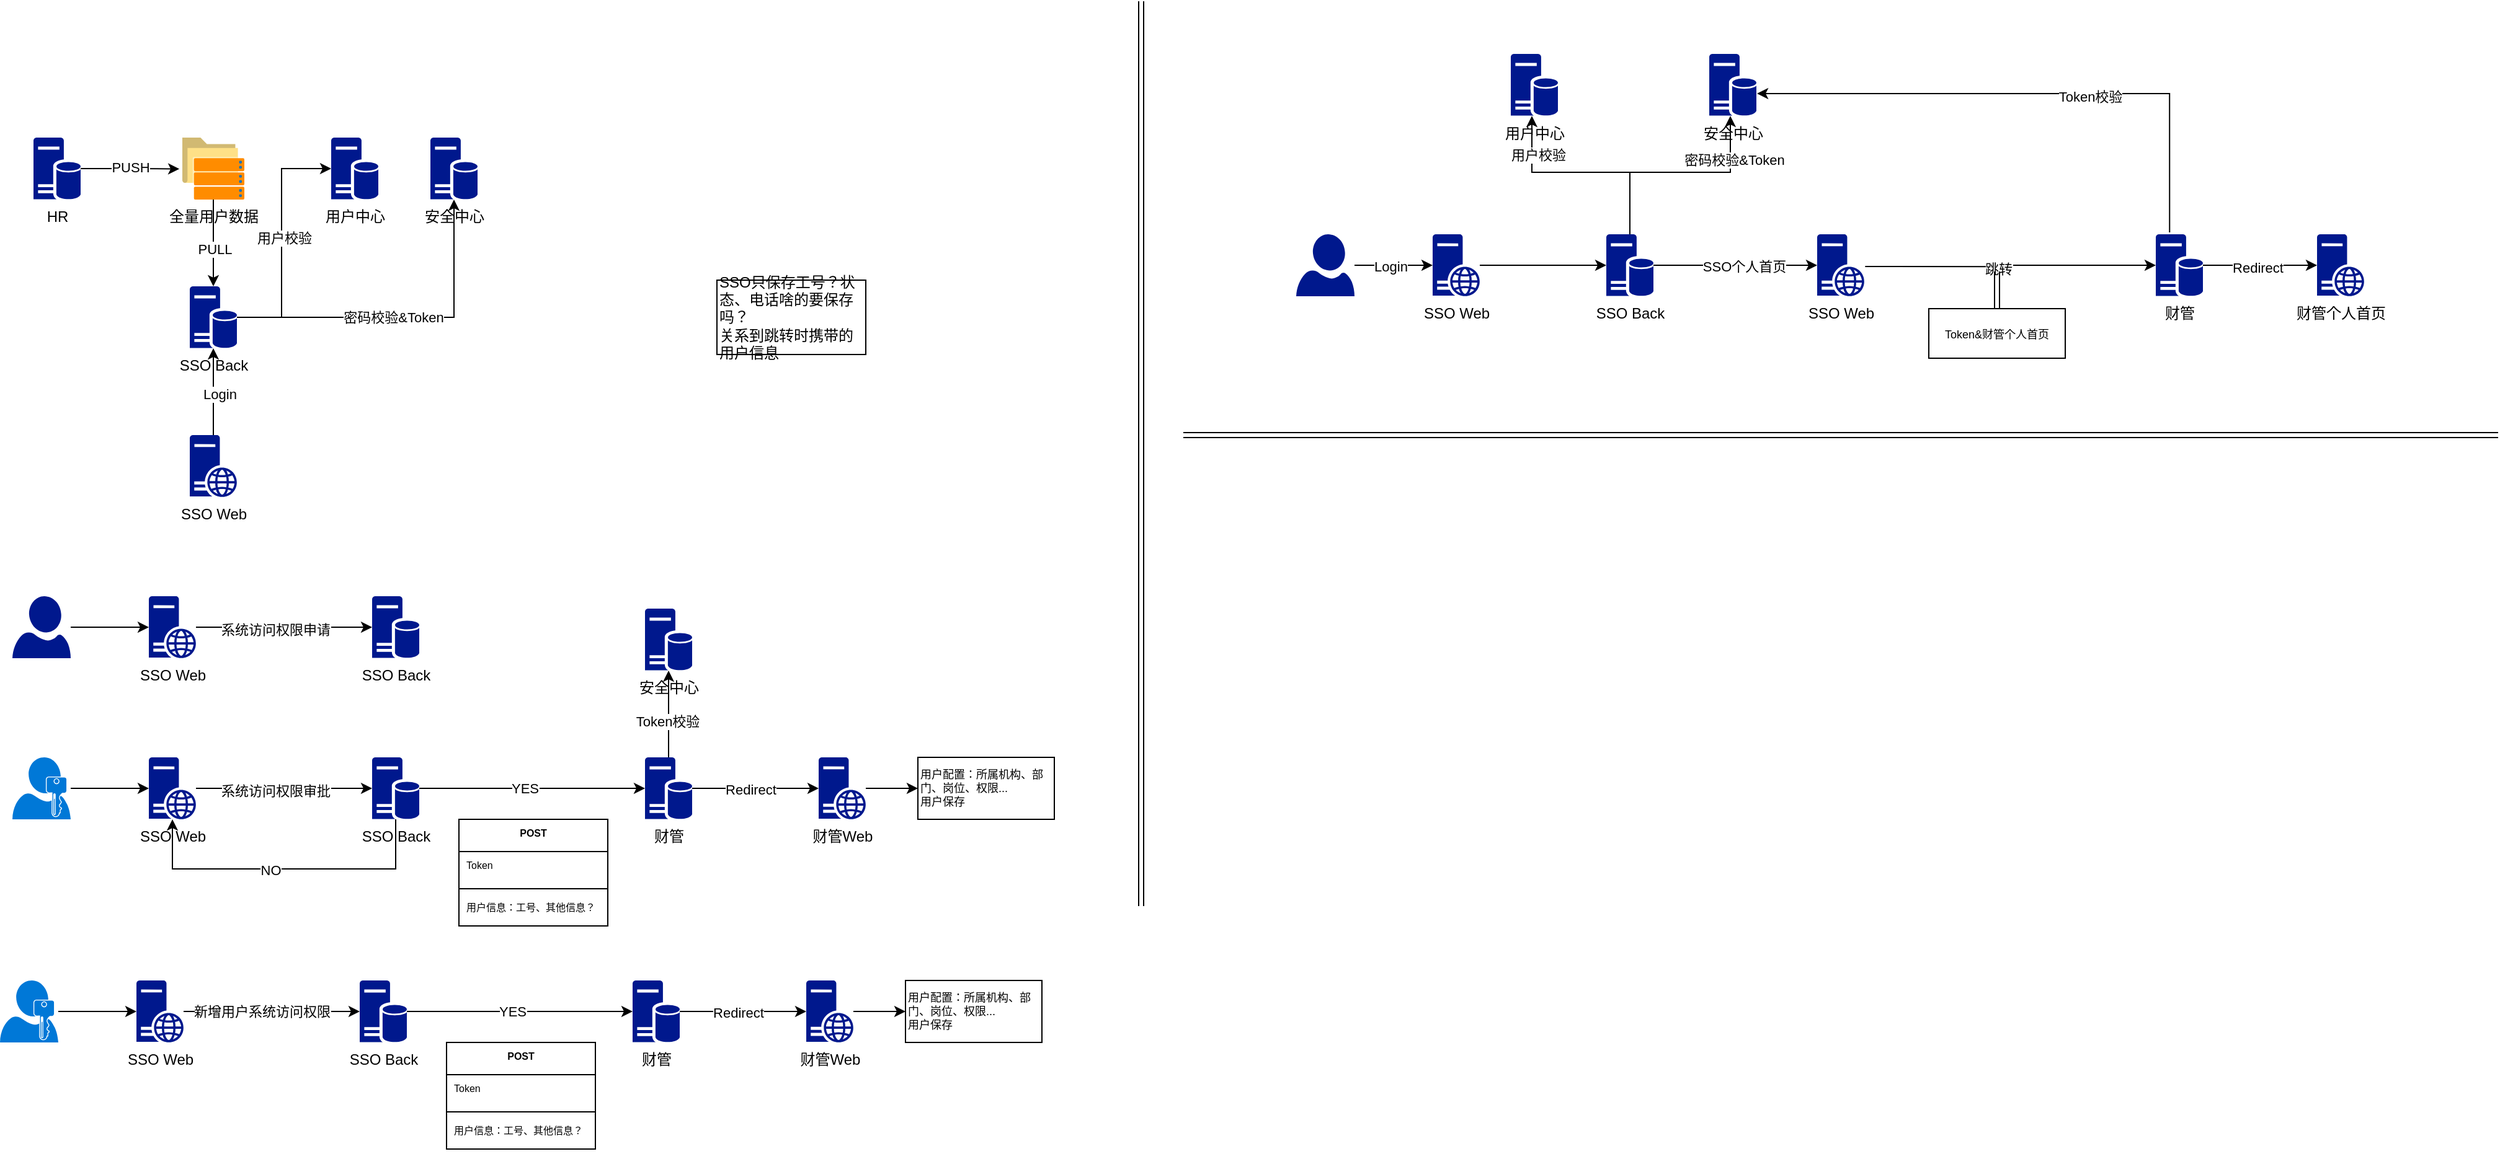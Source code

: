 <mxfile version="24.7.16">
  <diagram name="Page-1" id="tWwGJDd1BKMliuyMHz1E">
    <mxGraphModel dx="1248" dy="787" grid="1" gridSize="10" guides="1" tooltips="1" connect="1" arrows="1" fold="1" page="1" pageScale="1" pageWidth="850" pageHeight="1100" math="0" shadow="0">
      <root>
        <mxCell id="0" />
        <mxCell id="1" parent="0" />
        <mxCell id="FFGEd19_PelASJCq2h37-7" value="HR" style="sketch=0;aspect=fixed;pointerEvents=1;shadow=0;dashed=0;html=1;strokeColor=none;labelPosition=center;verticalLabelPosition=bottom;verticalAlign=top;align=center;fillColor=#00188D;shape=mxgraph.mscae.enterprise.database_server" parent="1" vertex="1">
          <mxGeometry x="67" y="460" width="38" height="50" as="geometry" />
        </mxCell>
        <mxCell id="FFGEd19_PelASJCq2h37-28" style="edgeStyle=orthogonalEdgeStyle;rounded=0;orthogonalLoop=1;jettySize=auto;html=1;" parent="1" source="FFGEd19_PelASJCq2h37-8" target="FFGEd19_PelASJCq2h37-17" edge="1">
          <mxGeometry relative="1" as="geometry" />
        </mxCell>
        <mxCell id="FFGEd19_PelASJCq2h37-29" value="密码校验&amp;amp;Token" style="edgeLabel;html=1;align=center;verticalAlign=middle;resizable=0;points=[];" parent="FFGEd19_PelASJCq2h37-28" vertex="1" connectable="0">
          <mxGeometry x="-0.396" y="-2" relative="1" as="geometry">
            <mxPoint x="44" y="-2" as="offset" />
          </mxGeometry>
        </mxCell>
        <mxCell id="FFGEd19_PelASJCq2h37-8" value="SSO Back" style="sketch=0;aspect=fixed;pointerEvents=1;shadow=0;dashed=0;html=1;strokeColor=none;labelPosition=center;verticalLabelPosition=bottom;verticalAlign=top;align=center;fillColor=#00188D;shape=mxgraph.mscae.enterprise.database_server" parent="1" vertex="1">
          <mxGeometry x="193" y="580" width="38" height="50" as="geometry" />
        </mxCell>
        <mxCell id="FFGEd19_PelASJCq2h37-9" value="全量用户数据" style="image;sketch=0;aspect=fixed;html=1;points=[];align=center;fontSize=12;image=img/lib/mscae/AzureFXTEdgeFiler.svg;" parent="1" vertex="1">
          <mxGeometry x="187" y="460" width="50" height="50" as="geometry" />
        </mxCell>
        <mxCell id="FFGEd19_PelASJCq2h37-10" style="edgeStyle=orthogonalEdgeStyle;rounded=0;orthogonalLoop=1;jettySize=auto;html=1;entryX=-0.049;entryY=0.506;entryDx=0;entryDy=0;entryPerimeter=0;" parent="1" source="FFGEd19_PelASJCq2h37-7" target="FFGEd19_PelASJCq2h37-9" edge="1">
          <mxGeometry relative="1" as="geometry" />
        </mxCell>
        <mxCell id="FFGEd19_PelASJCq2h37-11" value="PUSH" style="edgeLabel;html=1;align=center;verticalAlign=middle;resizable=0;points=[];" parent="FFGEd19_PelASJCq2h37-10" vertex="1" connectable="0">
          <mxGeometry x="-0.038" y="1" relative="1" as="geometry">
            <mxPoint x="1" as="offset" />
          </mxGeometry>
        </mxCell>
        <mxCell id="FFGEd19_PelASJCq2h37-14" style="edgeStyle=orthogonalEdgeStyle;rounded=0;orthogonalLoop=1;jettySize=auto;html=1;entryX=0.5;entryY=0;entryDx=0;entryDy=0;entryPerimeter=0;" parent="1" source="FFGEd19_PelASJCq2h37-9" target="FFGEd19_PelASJCq2h37-8" edge="1">
          <mxGeometry relative="1" as="geometry" />
        </mxCell>
        <mxCell id="FFGEd19_PelASJCq2h37-15" value="PULL" style="edgeLabel;html=1;align=center;verticalAlign=middle;resizable=0;points=[];" parent="FFGEd19_PelASJCq2h37-14" vertex="1" connectable="0">
          <mxGeometry x="0.136" y="1" relative="1" as="geometry">
            <mxPoint as="offset" />
          </mxGeometry>
        </mxCell>
        <mxCell id="FFGEd19_PelASJCq2h37-16" value="用户中心" style="sketch=0;aspect=fixed;pointerEvents=1;shadow=0;dashed=0;html=1;strokeColor=none;labelPosition=center;verticalLabelPosition=bottom;verticalAlign=top;align=center;fillColor=#00188D;shape=mxgraph.mscae.enterprise.database_server" parent="1" vertex="1">
          <mxGeometry x="307" y="460" width="38" height="50" as="geometry" />
        </mxCell>
        <mxCell id="FFGEd19_PelASJCq2h37-17" value="安全中心" style="sketch=0;aspect=fixed;pointerEvents=1;shadow=0;dashed=0;html=1;strokeColor=none;labelPosition=center;verticalLabelPosition=bottom;verticalAlign=top;align=center;fillColor=#00188D;shape=mxgraph.mscae.enterprise.database_server" parent="1" vertex="1">
          <mxGeometry x="387" y="460" width="38" height="50" as="geometry" />
        </mxCell>
        <mxCell id="FFGEd19_PelASJCq2h37-23" style="edgeStyle=orthogonalEdgeStyle;rounded=0;orthogonalLoop=1;jettySize=auto;html=1;" parent="1" source="FFGEd19_PelASJCq2h37-18" target="FFGEd19_PelASJCq2h37-8" edge="1">
          <mxGeometry relative="1" as="geometry" />
        </mxCell>
        <mxCell id="FFGEd19_PelASJCq2h37-24" value="Login" style="edgeLabel;html=1;align=center;verticalAlign=middle;resizable=0;points=[];" parent="FFGEd19_PelASJCq2h37-23" vertex="1" connectable="0">
          <mxGeometry x="-0.045" y="-5" relative="1" as="geometry">
            <mxPoint as="offset" />
          </mxGeometry>
        </mxCell>
        <mxCell id="FFGEd19_PelASJCq2h37-18" value="SSO Web" style="sketch=0;aspect=fixed;pointerEvents=1;shadow=0;dashed=0;html=1;strokeColor=none;labelPosition=center;verticalLabelPosition=bottom;verticalAlign=top;align=center;fillColor=#00188D;shape=mxgraph.mscae.enterprise.web_server" parent="1" vertex="1">
          <mxGeometry x="193" y="700" width="38" height="50" as="geometry" />
        </mxCell>
        <mxCell id="FFGEd19_PelASJCq2h37-25" style="edgeStyle=orthogonalEdgeStyle;rounded=0;orthogonalLoop=1;jettySize=auto;html=1;" parent="1" edge="1">
          <mxGeometry relative="1" as="geometry">
            <mxPoint x="237" y="605.029" as="sourcePoint" />
            <mxPoint x="307" y="485" as="targetPoint" />
            <Array as="points">
              <mxPoint x="267" y="605" />
              <mxPoint x="267" y="485" />
            </Array>
          </mxGeometry>
        </mxCell>
        <mxCell id="FFGEd19_PelASJCq2h37-26" value="用户校验" style="edgeLabel;html=1;align=center;verticalAlign=middle;resizable=0;points=[];" parent="FFGEd19_PelASJCq2h37-25" vertex="1" connectable="0">
          <mxGeometry x="-0.008" y="-2" relative="1" as="geometry">
            <mxPoint as="offset" />
          </mxGeometry>
        </mxCell>
        <mxCell id="huJF_Qs0aNRU9yXHvJFa-2" value="SSO Web" style="sketch=0;aspect=fixed;pointerEvents=1;shadow=0;dashed=0;html=1;strokeColor=none;labelPosition=center;verticalLabelPosition=bottom;verticalAlign=top;align=center;fillColor=#00188D;shape=mxgraph.mscae.enterprise.web_server" vertex="1" parent="1">
          <mxGeometry x="160" y="830" width="38" height="50" as="geometry" />
        </mxCell>
        <mxCell id="huJF_Qs0aNRU9yXHvJFa-3" value="SSO Back" style="sketch=0;aspect=fixed;pointerEvents=1;shadow=0;dashed=0;html=1;strokeColor=none;labelPosition=center;verticalLabelPosition=bottom;verticalAlign=top;align=center;fillColor=#00188D;shape=mxgraph.mscae.enterprise.database_server" vertex="1" parent="1">
          <mxGeometry x="340" y="830" width="38" height="50" as="geometry" />
        </mxCell>
        <mxCell id="huJF_Qs0aNRU9yXHvJFa-5" style="edgeStyle=orthogonalEdgeStyle;rounded=0;orthogonalLoop=1;jettySize=auto;html=1;entryX=0;entryY=0.5;entryDx=0;entryDy=0;entryPerimeter=0;" edge="1" parent="1" source="huJF_Qs0aNRU9yXHvJFa-2" target="huJF_Qs0aNRU9yXHvJFa-3">
          <mxGeometry relative="1" as="geometry" />
        </mxCell>
        <mxCell id="huJF_Qs0aNRU9yXHvJFa-6" value="系统访问权限申请" style="edgeLabel;html=1;align=center;verticalAlign=middle;resizable=0;points=[];" vertex="1" connectable="0" parent="huJF_Qs0aNRU9yXHvJFa-5">
          <mxGeometry x="-0.102" y="-2" relative="1" as="geometry">
            <mxPoint as="offset" />
          </mxGeometry>
        </mxCell>
        <mxCell id="huJF_Qs0aNRU9yXHvJFa-9" value="" style="sketch=0;aspect=fixed;pointerEvents=1;shadow=0;dashed=0;html=1;strokeColor=none;labelPosition=center;verticalLabelPosition=bottom;verticalAlign=top;align=center;fillColor=#00188D;shape=mxgraph.azure.user" vertex="1" parent="1">
          <mxGeometry x="50" y="830" width="47" height="50" as="geometry" />
        </mxCell>
        <mxCell id="huJF_Qs0aNRU9yXHvJFa-10" style="edgeStyle=orthogonalEdgeStyle;rounded=0;orthogonalLoop=1;jettySize=auto;html=1;entryX=0;entryY=0.5;entryDx=0;entryDy=0;entryPerimeter=0;" edge="1" parent="1" source="huJF_Qs0aNRU9yXHvJFa-9" target="huJF_Qs0aNRU9yXHvJFa-2">
          <mxGeometry relative="1" as="geometry" />
        </mxCell>
        <mxCell id="huJF_Qs0aNRU9yXHvJFa-17" value="SSO Web" style="sketch=0;aspect=fixed;pointerEvents=1;shadow=0;dashed=0;html=1;strokeColor=none;labelPosition=center;verticalLabelPosition=bottom;verticalAlign=top;align=center;fillColor=#00188D;shape=mxgraph.mscae.enterprise.web_server" vertex="1" parent="1">
          <mxGeometry x="160" y="960" width="38" height="50" as="geometry" />
        </mxCell>
        <mxCell id="huJF_Qs0aNRU9yXHvJFa-31" style="edgeStyle=orthogonalEdgeStyle;rounded=0;orthogonalLoop=1;jettySize=auto;html=1;entryX=0;entryY=0.5;entryDx=0;entryDy=0;entryPerimeter=0;" edge="1" parent="1" source="huJF_Qs0aNRU9yXHvJFa-18" target="huJF_Qs0aNRU9yXHvJFa-25">
          <mxGeometry relative="1" as="geometry">
            <mxPoint x="425" y="985" as="targetPoint" />
          </mxGeometry>
        </mxCell>
        <mxCell id="huJF_Qs0aNRU9yXHvJFa-36" value="YES" style="edgeLabel;html=1;align=center;verticalAlign=middle;resizable=0;points=[];" vertex="1" connectable="0" parent="huJF_Qs0aNRU9yXHvJFa-31">
          <mxGeometry x="0.046" relative="1" as="geometry">
            <mxPoint x="-10" as="offset" />
          </mxGeometry>
        </mxCell>
        <mxCell id="huJF_Qs0aNRU9yXHvJFa-32" style="edgeStyle=orthogonalEdgeStyle;rounded=0;orthogonalLoop=1;jettySize=auto;html=1;exitX=0.5;exitY=1;exitDx=0;exitDy=0;exitPerimeter=0;entryX=0.5;entryY=1;entryDx=0;entryDy=0;entryPerimeter=0;" edge="1" parent="1" source="huJF_Qs0aNRU9yXHvJFa-18" target="huJF_Qs0aNRU9yXHvJFa-17">
          <mxGeometry relative="1" as="geometry">
            <Array as="points">
              <mxPoint x="359" y="1050" />
              <mxPoint x="179" y="1050" />
            </Array>
          </mxGeometry>
        </mxCell>
        <mxCell id="huJF_Qs0aNRU9yXHvJFa-63" value="NO" style="edgeLabel;html=1;align=center;verticalAlign=middle;resizable=0;points=[];" vertex="1" connectable="0" parent="huJF_Qs0aNRU9yXHvJFa-32">
          <mxGeometry x="0.088" y="1" relative="1" as="geometry">
            <mxPoint as="offset" />
          </mxGeometry>
        </mxCell>
        <mxCell id="huJF_Qs0aNRU9yXHvJFa-18" value="SSO Back" style="sketch=0;aspect=fixed;pointerEvents=1;shadow=0;dashed=0;html=1;strokeColor=none;labelPosition=center;verticalLabelPosition=bottom;verticalAlign=top;align=center;fillColor=#00188D;shape=mxgraph.mscae.enterprise.database_server" vertex="1" parent="1">
          <mxGeometry x="340" y="960" width="38" height="50" as="geometry" />
        </mxCell>
        <mxCell id="huJF_Qs0aNRU9yXHvJFa-19" style="edgeStyle=orthogonalEdgeStyle;rounded=0;orthogonalLoop=1;jettySize=auto;html=1;entryX=0;entryY=0.5;entryDx=0;entryDy=0;entryPerimeter=0;" edge="1" parent="1" source="huJF_Qs0aNRU9yXHvJFa-17" target="huJF_Qs0aNRU9yXHvJFa-18">
          <mxGeometry relative="1" as="geometry" />
        </mxCell>
        <mxCell id="huJF_Qs0aNRU9yXHvJFa-20" value="系统访问权限审批" style="edgeLabel;html=1;align=center;verticalAlign=middle;resizable=0;points=[];" vertex="1" connectable="0" parent="huJF_Qs0aNRU9yXHvJFa-19">
          <mxGeometry x="-0.102" y="-2" relative="1" as="geometry">
            <mxPoint as="offset" />
          </mxGeometry>
        </mxCell>
        <mxCell id="huJF_Qs0aNRU9yXHvJFa-23" value="" style="sketch=0;aspect=fixed;pointerEvents=1;shadow=0;dashed=0;html=1;strokeColor=none;labelPosition=center;verticalLabelPosition=bottom;verticalAlign=top;align=center;shape=mxgraph.mscae.enterprise.user_permissions;fillColor=#0078D7;" vertex="1" parent="1">
          <mxGeometry x="50" y="960" width="47" height="50" as="geometry" />
        </mxCell>
        <mxCell id="huJF_Qs0aNRU9yXHvJFa-24" style="edgeStyle=orthogonalEdgeStyle;rounded=0;orthogonalLoop=1;jettySize=auto;html=1;entryX=0;entryY=0.5;entryDx=0;entryDy=0;entryPerimeter=0;" edge="1" parent="1" source="huJF_Qs0aNRU9yXHvJFa-23" target="huJF_Qs0aNRU9yXHvJFa-17">
          <mxGeometry relative="1" as="geometry" />
        </mxCell>
        <mxCell id="huJF_Qs0aNRU9yXHvJFa-59" style="edgeStyle=orthogonalEdgeStyle;rounded=0;orthogonalLoop=1;jettySize=auto;html=1;exitX=0.5;exitY=0;exitDx=0;exitDy=0;exitPerimeter=0;" edge="1" parent="1" source="huJF_Qs0aNRU9yXHvJFa-25" target="huJF_Qs0aNRU9yXHvJFa-58">
          <mxGeometry relative="1" as="geometry" />
        </mxCell>
        <mxCell id="huJF_Qs0aNRU9yXHvJFa-60" value="Token校验" style="edgeLabel;html=1;align=center;verticalAlign=middle;resizable=0;points=[];" vertex="1" connectable="0" parent="huJF_Qs0aNRU9yXHvJFa-59">
          <mxGeometry x="-0.159" y="1" relative="1" as="geometry">
            <mxPoint as="offset" />
          </mxGeometry>
        </mxCell>
        <mxCell id="huJF_Qs0aNRU9yXHvJFa-25" value="财管" style="sketch=0;aspect=fixed;pointerEvents=1;shadow=0;dashed=0;html=1;strokeColor=none;labelPosition=center;verticalLabelPosition=bottom;verticalAlign=top;align=center;fillColor=#00188D;shape=mxgraph.mscae.enterprise.database_server" vertex="1" parent="1">
          <mxGeometry x="560" y="960" width="38" height="50" as="geometry" />
        </mxCell>
        <mxCell id="huJF_Qs0aNRU9yXHvJFa-62" style="edgeStyle=orthogonalEdgeStyle;rounded=0;orthogonalLoop=1;jettySize=auto;html=1;entryX=0;entryY=0.5;entryDx=0;entryDy=0;" edge="1" parent="1" source="huJF_Qs0aNRU9yXHvJFa-43" target="huJF_Qs0aNRU9yXHvJFa-61">
          <mxGeometry relative="1" as="geometry" />
        </mxCell>
        <mxCell id="huJF_Qs0aNRU9yXHvJFa-43" value="财管Web" style="sketch=0;aspect=fixed;pointerEvents=1;shadow=0;dashed=0;html=1;strokeColor=none;labelPosition=center;verticalLabelPosition=bottom;verticalAlign=top;align=center;fillColor=#00188D;shape=mxgraph.mscae.enterprise.web_server" vertex="1" parent="1">
          <mxGeometry x="700" y="960" width="38" height="50" as="geometry" />
        </mxCell>
        <mxCell id="huJF_Qs0aNRU9yXHvJFa-44" style="edgeStyle=orthogonalEdgeStyle;rounded=0;orthogonalLoop=1;jettySize=auto;html=1;entryX=0;entryY=0.5;entryDx=0;entryDy=0;entryPerimeter=0;" edge="1" parent="1" source="huJF_Qs0aNRU9yXHvJFa-25" target="huJF_Qs0aNRU9yXHvJFa-43">
          <mxGeometry relative="1" as="geometry" />
        </mxCell>
        <mxCell id="huJF_Qs0aNRU9yXHvJFa-45" value="Redirect" style="edgeLabel;html=1;align=center;verticalAlign=middle;resizable=0;points=[];" vertex="1" connectable="0" parent="huJF_Qs0aNRU9yXHvJFa-44">
          <mxGeometry x="-0.092" y="-1" relative="1" as="geometry">
            <mxPoint as="offset" />
          </mxGeometry>
        </mxCell>
        <mxCell id="huJF_Qs0aNRU9yXHvJFa-54" value="POST" style="swimlane;fontStyle=1;align=center;verticalAlign=top;childLayout=stackLayout;horizontal=1;startSize=26;horizontalStack=0;resizeParent=1;resizeParentMax=0;resizeLast=0;collapsible=1;marginBottom=0;whiteSpace=wrap;html=1;fontSize=8;" vertex="1" parent="1">
          <mxGeometry x="410" y="1010" width="120" height="86" as="geometry">
            <mxRectangle x="378" y="1040" width="70" height="30" as="alternateBounds" />
          </mxGeometry>
        </mxCell>
        <mxCell id="huJF_Qs0aNRU9yXHvJFa-55" value="Token" style="text;strokeColor=none;fillColor=none;align=left;verticalAlign=top;spacingLeft=4;spacingRight=4;overflow=hidden;rotatable=0;points=[[0,0.5],[1,0.5]];portConstraint=eastwest;whiteSpace=wrap;html=1;fontSize=8;" vertex="1" parent="huJF_Qs0aNRU9yXHvJFa-54">
          <mxGeometry y="26" width="120" height="26" as="geometry" />
        </mxCell>
        <mxCell id="huJF_Qs0aNRU9yXHvJFa-56" value="" style="line;strokeWidth=1;fillColor=none;align=left;verticalAlign=middle;spacingTop=-1;spacingLeft=3;spacingRight=3;rotatable=0;labelPosition=right;points=[];portConstraint=eastwest;strokeColor=inherit;" vertex="1" parent="huJF_Qs0aNRU9yXHvJFa-54">
          <mxGeometry y="52" width="120" height="8" as="geometry" />
        </mxCell>
        <mxCell id="huJF_Qs0aNRU9yXHvJFa-57" value="用户信息：工号、其他信息？" style="text;strokeColor=none;fillColor=none;align=left;verticalAlign=top;spacingLeft=4;spacingRight=4;overflow=hidden;rotatable=0;points=[[0,0.5],[1,0.5]];portConstraint=eastwest;whiteSpace=wrap;html=1;fontSize=8;" vertex="1" parent="huJF_Qs0aNRU9yXHvJFa-54">
          <mxGeometry y="60" width="120" height="26" as="geometry" />
        </mxCell>
        <mxCell id="huJF_Qs0aNRU9yXHvJFa-58" value="安全中心" style="sketch=0;aspect=fixed;pointerEvents=1;shadow=0;dashed=0;html=1;strokeColor=none;labelPosition=center;verticalLabelPosition=bottom;verticalAlign=top;align=center;fillColor=#00188D;shape=mxgraph.mscae.enterprise.database_server" vertex="1" parent="1">
          <mxGeometry x="560" y="840" width="38" height="50" as="geometry" />
        </mxCell>
        <mxCell id="huJF_Qs0aNRU9yXHvJFa-61" value="用户配置：所属机构、部门、岗位、权限...&lt;div style=&quot;font-size: 9px;&quot;&gt;用户保存&lt;/div&gt;" style="html=1;whiteSpace=wrap;fontSize=9;align=left;" vertex="1" parent="1">
          <mxGeometry x="780" y="960" width="110" height="50" as="geometry" />
        </mxCell>
        <mxCell id="huJF_Qs0aNRU9yXHvJFa-70" value="SSO Web" style="sketch=0;aspect=fixed;pointerEvents=1;shadow=0;dashed=0;html=1;strokeColor=none;labelPosition=center;verticalLabelPosition=bottom;verticalAlign=top;align=center;fillColor=#00188D;shape=mxgraph.mscae.enterprise.web_server" vertex="1" parent="1">
          <mxGeometry x="1195" y="538" width="38" height="50" as="geometry" />
        </mxCell>
        <mxCell id="huJF_Qs0aNRU9yXHvJFa-91" style="edgeStyle=orthogonalEdgeStyle;rounded=0;orthogonalLoop=1;jettySize=auto;html=1;" edge="1" parent="1" source="huJF_Qs0aNRU9yXHvJFa-71" target="huJF_Qs0aNRU9yXHvJFa-86">
          <mxGeometry relative="1" as="geometry">
            <Array as="points">
              <mxPoint x="1354" y="488" />
              <mxPoint x="1275" y="488" />
            </Array>
          </mxGeometry>
        </mxCell>
        <mxCell id="huJF_Qs0aNRU9yXHvJFa-93" value="用户校验" style="edgeLabel;html=1;align=center;verticalAlign=middle;resizable=0;points=[];" vertex="1" connectable="0" parent="huJF_Qs0aNRU9yXHvJFa-91">
          <mxGeometry x="0.377" y="-4" relative="1" as="geometry">
            <mxPoint x="-4" y="-10" as="offset" />
          </mxGeometry>
        </mxCell>
        <mxCell id="huJF_Qs0aNRU9yXHvJFa-92" style="edgeStyle=orthogonalEdgeStyle;rounded=0;orthogonalLoop=1;jettySize=auto;html=1;exitX=0.5;exitY=0;exitDx=0;exitDy=0;exitPerimeter=0;" edge="1" parent="1" source="huJF_Qs0aNRU9yXHvJFa-71" target="huJF_Qs0aNRU9yXHvJFa-87">
          <mxGeometry relative="1" as="geometry">
            <Array as="points">
              <mxPoint x="1354" y="488" />
              <mxPoint x="1435" y="488" />
            </Array>
          </mxGeometry>
        </mxCell>
        <mxCell id="huJF_Qs0aNRU9yXHvJFa-94" value="密码校验&amp;amp;Token" style="edgeLabel;html=1;align=center;verticalAlign=middle;resizable=0;points=[];" vertex="1" connectable="0" parent="huJF_Qs0aNRU9yXHvJFa-92">
          <mxGeometry x="0.454" y="3" relative="1" as="geometry">
            <mxPoint x="5" y="-7" as="offset" />
          </mxGeometry>
        </mxCell>
        <mxCell id="huJF_Qs0aNRU9yXHvJFa-112" style="edgeStyle=orthogonalEdgeStyle;rounded=0;orthogonalLoop=1;jettySize=auto;html=1;" edge="1" parent="1" source="huJF_Qs0aNRU9yXHvJFa-71" target="huJF_Qs0aNRU9yXHvJFa-111">
          <mxGeometry relative="1" as="geometry" />
        </mxCell>
        <mxCell id="huJF_Qs0aNRU9yXHvJFa-113" value="SSO个人首页" style="edgeLabel;html=1;align=center;verticalAlign=middle;resizable=0;points=[];" vertex="1" connectable="0" parent="huJF_Qs0aNRU9yXHvJFa-112">
          <mxGeometry x="0.106" y="-1" relative="1" as="geometry">
            <mxPoint as="offset" />
          </mxGeometry>
        </mxCell>
        <mxCell id="huJF_Qs0aNRU9yXHvJFa-71" value="SSO Back" style="sketch=0;aspect=fixed;pointerEvents=1;shadow=0;dashed=0;html=1;strokeColor=none;labelPosition=center;verticalLabelPosition=bottom;verticalAlign=top;align=center;fillColor=#00188D;shape=mxgraph.mscae.enterprise.database_server" vertex="1" parent="1">
          <mxGeometry x="1335" y="538" width="38" height="50" as="geometry" />
        </mxCell>
        <mxCell id="huJF_Qs0aNRU9yXHvJFa-72" style="edgeStyle=orthogonalEdgeStyle;rounded=0;orthogonalLoop=1;jettySize=auto;html=1;entryX=0;entryY=0.5;entryDx=0;entryDy=0;entryPerimeter=0;" edge="1" parent="1" source="huJF_Qs0aNRU9yXHvJFa-70" target="huJF_Qs0aNRU9yXHvJFa-71">
          <mxGeometry relative="1" as="geometry" />
        </mxCell>
        <mxCell id="huJF_Qs0aNRU9yXHvJFa-74" value="" style="sketch=0;aspect=fixed;pointerEvents=1;shadow=0;dashed=0;html=1;strokeColor=none;labelPosition=center;verticalLabelPosition=bottom;verticalAlign=top;align=center;fillColor=#00188D;shape=mxgraph.azure.user" vertex="1" parent="1">
          <mxGeometry x="1085" y="538" width="47" height="50" as="geometry" />
        </mxCell>
        <mxCell id="huJF_Qs0aNRU9yXHvJFa-75" style="edgeStyle=orthogonalEdgeStyle;rounded=0;orthogonalLoop=1;jettySize=auto;html=1;entryX=0;entryY=0.5;entryDx=0;entryDy=0;entryPerimeter=0;" edge="1" parent="1" source="huJF_Qs0aNRU9yXHvJFa-74" target="huJF_Qs0aNRU9yXHvJFa-70">
          <mxGeometry relative="1" as="geometry" />
        </mxCell>
        <mxCell id="huJF_Qs0aNRU9yXHvJFa-118" value="Login" style="edgeLabel;html=1;align=center;verticalAlign=middle;resizable=0;points=[];" vertex="1" connectable="0" parent="huJF_Qs0aNRU9yXHvJFa-75">
          <mxGeometry x="0.326" y="-4" relative="1" as="geometry">
            <mxPoint x="-13" y="-3" as="offset" />
          </mxGeometry>
        </mxCell>
        <mxCell id="huJF_Qs0aNRU9yXHvJFa-77" value="" style="edgeStyle=none;orthogonalLoop=1;jettySize=auto;html=1;rounded=0;shape=link;" edge="1" parent="1">
          <mxGeometry width="80" relative="1" as="geometry">
            <mxPoint x="960" y="350" as="sourcePoint" />
            <mxPoint x="960" y="1080" as="targetPoint" />
            <Array as="points" />
          </mxGeometry>
        </mxCell>
        <mxCell id="huJF_Qs0aNRU9yXHvJFa-86" value="用户中心" style="sketch=0;aspect=fixed;pointerEvents=1;shadow=0;dashed=0;html=1;strokeColor=none;labelPosition=center;verticalLabelPosition=bottom;verticalAlign=top;align=center;fillColor=#00188D;shape=mxgraph.mscae.enterprise.database_server" vertex="1" parent="1">
          <mxGeometry x="1258" y="392.5" width="38" height="50" as="geometry" />
        </mxCell>
        <mxCell id="huJF_Qs0aNRU9yXHvJFa-87" value="安全中心" style="sketch=0;aspect=fixed;pointerEvents=1;shadow=0;dashed=0;html=1;strokeColor=none;labelPosition=center;verticalLabelPosition=bottom;verticalAlign=top;align=center;fillColor=#00188D;shape=mxgraph.mscae.enterprise.database_server" vertex="1" parent="1">
          <mxGeometry x="1418" y="392.5" width="38" height="50" as="geometry" />
        </mxCell>
        <mxCell id="huJF_Qs0aNRU9yXHvJFa-95" value="财管" style="sketch=0;aspect=fixed;pointerEvents=1;shadow=0;dashed=0;html=1;strokeColor=none;labelPosition=center;verticalLabelPosition=bottom;verticalAlign=top;align=center;fillColor=#00188D;shape=mxgraph.mscae.enterprise.database_server" vertex="1" parent="1">
          <mxGeometry x="1778" y="538" width="38" height="50" as="geometry" />
        </mxCell>
        <mxCell id="huJF_Qs0aNRU9yXHvJFa-97" style="edgeStyle=orthogonalEdgeStyle;rounded=0;orthogonalLoop=1;jettySize=auto;html=1;entryX=0;entryY=0.5;entryDx=0;entryDy=0;entryPerimeter=0;exitX=1.018;exitY=0.521;exitDx=0;exitDy=0;exitPerimeter=0;" edge="1" parent="1" source="huJF_Qs0aNRU9yXHvJFa-111" target="huJF_Qs0aNRU9yXHvJFa-95">
          <mxGeometry relative="1" as="geometry">
            <mxPoint x="1645" y="538" as="sourcePoint" />
          </mxGeometry>
        </mxCell>
        <mxCell id="huJF_Qs0aNRU9yXHvJFa-105" value="跳转" style="edgeLabel;html=1;align=center;verticalAlign=middle;resizable=0;points=[];" vertex="1" connectable="0" parent="huJF_Qs0aNRU9yXHvJFa-97">
          <mxGeometry x="-0.088" y="-2" relative="1" as="geometry">
            <mxPoint as="offset" />
          </mxGeometry>
        </mxCell>
        <mxCell id="huJF_Qs0aNRU9yXHvJFa-99" style="edgeStyle=orthogonalEdgeStyle;rounded=0;orthogonalLoop=1;jettySize=auto;html=1;entryX=1.014;entryY=0.639;entryDx=0;entryDy=0;entryPerimeter=0;exitX=0.293;exitY=-0.031;exitDx=0;exitDy=0;exitPerimeter=0;" edge="1" parent="1" source="huJF_Qs0aNRU9yXHvJFa-95" target="huJF_Qs0aNRU9yXHvJFa-87">
          <mxGeometry relative="1" as="geometry">
            <Array as="points">
              <mxPoint x="1789" y="425" />
            </Array>
          </mxGeometry>
        </mxCell>
        <mxCell id="huJF_Qs0aNRU9yXHvJFa-100" value="Token校验" style="edgeLabel;html=1;align=center;verticalAlign=middle;resizable=0;points=[];" vertex="1" connectable="0" parent="huJF_Qs0aNRU9yXHvJFa-99">
          <mxGeometry x="-0.208" y="2" relative="1" as="geometry">
            <mxPoint as="offset" />
          </mxGeometry>
        </mxCell>
        <mxCell id="huJF_Qs0aNRU9yXHvJFa-101" value="财管个人首页" style="sketch=0;aspect=fixed;pointerEvents=1;shadow=0;dashed=0;html=1;strokeColor=none;labelPosition=center;verticalLabelPosition=bottom;verticalAlign=top;align=center;fillColor=#00188D;shape=mxgraph.mscae.enterprise.web_server" vertex="1" parent="1">
          <mxGeometry x="1908" y="538" width="38" height="50" as="geometry" />
        </mxCell>
        <mxCell id="huJF_Qs0aNRU9yXHvJFa-102" style="edgeStyle=orthogonalEdgeStyle;rounded=0;orthogonalLoop=1;jettySize=auto;html=1;entryX=0;entryY=0.5;entryDx=0;entryDy=0;entryPerimeter=0;" edge="1" parent="1" source="huJF_Qs0aNRU9yXHvJFa-95" target="huJF_Qs0aNRU9yXHvJFa-101">
          <mxGeometry relative="1" as="geometry" />
        </mxCell>
        <mxCell id="huJF_Qs0aNRU9yXHvJFa-103" value="Redirect" style="edgeLabel;html=1;align=center;verticalAlign=middle;resizable=0;points=[];" vertex="1" connectable="0" parent="huJF_Qs0aNRU9yXHvJFa-102">
          <mxGeometry x="-0.048" y="-2" relative="1" as="geometry">
            <mxPoint as="offset" />
          </mxGeometry>
        </mxCell>
        <mxCell id="huJF_Qs0aNRU9yXHvJFa-115" style="edgeStyle=orthogonalEdgeStyle;shape=link;rounded=0;orthogonalLoop=1;jettySize=auto;html=1;" edge="1" parent="1" source="huJF_Qs0aNRU9yXHvJFa-108">
          <mxGeometry relative="1" as="geometry">
            <mxPoint x="1650.0" y="568" as="targetPoint" />
          </mxGeometry>
        </mxCell>
        <mxCell id="huJF_Qs0aNRU9yXHvJFa-108" value="&lt;span style=&quot;text-wrap: nowrap; background-color: rgb(255, 255, 255);&quot;&gt;&lt;font style=&quot;font-size: 9px;&quot;&gt;Token&amp;amp;财管个人首页&lt;/font&gt;&lt;/span&gt;" style="rounded=0;whiteSpace=wrap;html=1;" vertex="1" parent="1">
          <mxGeometry x="1595" y="598" width="110" height="40" as="geometry" />
        </mxCell>
        <mxCell id="huJF_Qs0aNRU9yXHvJFa-111" value="SSO Web" style="sketch=0;aspect=fixed;pointerEvents=1;shadow=0;dashed=0;html=1;strokeColor=none;labelPosition=center;verticalLabelPosition=bottom;verticalAlign=top;align=center;fillColor=#00188D;shape=mxgraph.mscae.enterprise.web_server" vertex="1" parent="1">
          <mxGeometry x="1505" y="538" width="38" height="50" as="geometry" />
        </mxCell>
        <mxCell id="huJF_Qs0aNRU9yXHvJFa-116" value="" style="edgeStyle=none;orthogonalLoop=1;jettySize=auto;html=1;rounded=0;shape=link;" edge="1" parent="1">
          <mxGeometry width="80" relative="1" as="geometry">
            <mxPoint x="994" y="700" as="sourcePoint" />
            <mxPoint x="2054" y="700" as="targetPoint" />
          </mxGeometry>
        </mxCell>
        <mxCell id="huJF_Qs0aNRU9yXHvJFa-119" value="SSO只保存工号？状态、电话啥的要保存吗？&lt;div&gt;关系到跳转时携带的用户信息&lt;/div&gt;" style="rounded=0;whiteSpace=wrap;html=1;align=left;" vertex="1" parent="1">
          <mxGeometry x="618" y="575" width="120" height="60" as="geometry" />
        </mxCell>
        <mxCell id="huJF_Qs0aNRU9yXHvJFa-143" value="SSO Web" style="sketch=0;aspect=fixed;pointerEvents=1;shadow=0;dashed=0;html=1;strokeColor=none;labelPosition=center;verticalLabelPosition=bottom;verticalAlign=top;align=center;fillColor=#00188D;shape=mxgraph.mscae.enterprise.web_server" vertex="1" parent="1">
          <mxGeometry x="150" y="1140" width="38" height="50" as="geometry" />
        </mxCell>
        <mxCell id="huJF_Qs0aNRU9yXHvJFa-144" style="edgeStyle=orthogonalEdgeStyle;rounded=0;orthogonalLoop=1;jettySize=auto;html=1;entryX=0;entryY=0.5;entryDx=0;entryDy=0;entryPerimeter=0;" edge="1" parent="1" source="huJF_Qs0aNRU9yXHvJFa-148" target="huJF_Qs0aNRU9yXHvJFa-153">
          <mxGeometry relative="1" as="geometry">
            <mxPoint x="415" y="1165" as="targetPoint" />
          </mxGeometry>
        </mxCell>
        <mxCell id="huJF_Qs0aNRU9yXHvJFa-145" value="YES" style="edgeLabel;html=1;align=center;verticalAlign=middle;resizable=0;points=[];" vertex="1" connectable="0" parent="huJF_Qs0aNRU9yXHvJFa-144">
          <mxGeometry x="0.046" relative="1" as="geometry">
            <mxPoint x="-10" as="offset" />
          </mxGeometry>
        </mxCell>
        <mxCell id="huJF_Qs0aNRU9yXHvJFa-148" value="SSO Back" style="sketch=0;aspect=fixed;pointerEvents=1;shadow=0;dashed=0;html=1;strokeColor=none;labelPosition=center;verticalLabelPosition=bottom;verticalAlign=top;align=center;fillColor=#00188D;shape=mxgraph.mscae.enterprise.database_server" vertex="1" parent="1">
          <mxGeometry x="330" y="1140" width="38" height="50" as="geometry" />
        </mxCell>
        <mxCell id="huJF_Qs0aNRU9yXHvJFa-149" style="edgeStyle=orthogonalEdgeStyle;rounded=0;orthogonalLoop=1;jettySize=auto;html=1;entryX=0;entryY=0.5;entryDx=0;entryDy=0;entryPerimeter=0;" edge="1" parent="1" source="huJF_Qs0aNRU9yXHvJFa-143" target="huJF_Qs0aNRU9yXHvJFa-148">
          <mxGeometry relative="1" as="geometry" />
        </mxCell>
        <mxCell id="huJF_Qs0aNRU9yXHvJFa-165" value="新增用户系统访问权限" style="edgeLabel;html=1;align=center;verticalAlign=middle;resizable=0;points=[];" vertex="1" connectable="0" parent="huJF_Qs0aNRU9yXHvJFa-149">
          <mxGeometry x="-0.26" y="1" relative="1" as="geometry">
            <mxPoint x="10" y="1" as="offset" />
          </mxGeometry>
        </mxCell>
        <mxCell id="huJF_Qs0aNRU9yXHvJFa-151" value="" style="sketch=0;aspect=fixed;pointerEvents=1;shadow=0;dashed=0;html=1;strokeColor=none;labelPosition=center;verticalLabelPosition=bottom;verticalAlign=top;align=center;shape=mxgraph.mscae.enterprise.user_permissions;fillColor=#0078D7;" vertex="1" parent="1">
          <mxGeometry x="40" y="1140" width="47" height="50" as="geometry" />
        </mxCell>
        <mxCell id="huJF_Qs0aNRU9yXHvJFa-152" style="edgeStyle=orthogonalEdgeStyle;rounded=0;orthogonalLoop=1;jettySize=auto;html=1;entryX=0;entryY=0.5;entryDx=0;entryDy=0;entryPerimeter=0;" edge="1" parent="1" source="huJF_Qs0aNRU9yXHvJFa-151" target="huJF_Qs0aNRU9yXHvJFa-143">
          <mxGeometry relative="1" as="geometry" />
        </mxCell>
        <mxCell id="huJF_Qs0aNRU9yXHvJFa-153" value="财管" style="sketch=0;aspect=fixed;pointerEvents=1;shadow=0;dashed=0;html=1;strokeColor=none;labelPosition=center;verticalLabelPosition=bottom;verticalAlign=top;align=center;fillColor=#00188D;shape=mxgraph.mscae.enterprise.database_server" vertex="1" parent="1">
          <mxGeometry x="550" y="1140" width="38" height="50" as="geometry" />
        </mxCell>
        <mxCell id="huJF_Qs0aNRU9yXHvJFa-154" style="edgeStyle=orthogonalEdgeStyle;rounded=0;orthogonalLoop=1;jettySize=auto;html=1;entryX=0;entryY=0.5;entryDx=0;entryDy=0;" edge="1" parent="1" source="huJF_Qs0aNRU9yXHvJFa-155" target="huJF_Qs0aNRU9yXHvJFa-162">
          <mxGeometry relative="1" as="geometry" />
        </mxCell>
        <mxCell id="huJF_Qs0aNRU9yXHvJFa-155" value="财管Web" style="sketch=0;aspect=fixed;pointerEvents=1;shadow=0;dashed=0;html=1;strokeColor=none;labelPosition=center;verticalLabelPosition=bottom;verticalAlign=top;align=center;fillColor=#00188D;shape=mxgraph.mscae.enterprise.web_server" vertex="1" parent="1">
          <mxGeometry x="690" y="1140" width="38" height="50" as="geometry" />
        </mxCell>
        <mxCell id="huJF_Qs0aNRU9yXHvJFa-156" style="edgeStyle=orthogonalEdgeStyle;rounded=0;orthogonalLoop=1;jettySize=auto;html=1;entryX=0;entryY=0.5;entryDx=0;entryDy=0;entryPerimeter=0;" edge="1" parent="1" source="huJF_Qs0aNRU9yXHvJFa-153" target="huJF_Qs0aNRU9yXHvJFa-155">
          <mxGeometry relative="1" as="geometry" />
        </mxCell>
        <mxCell id="huJF_Qs0aNRU9yXHvJFa-157" value="Redirect" style="edgeLabel;html=1;align=center;verticalAlign=middle;resizable=0;points=[];" vertex="1" connectable="0" parent="huJF_Qs0aNRU9yXHvJFa-156">
          <mxGeometry x="-0.092" y="-1" relative="1" as="geometry">
            <mxPoint as="offset" />
          </mxGeometry>
        </mxCell>
        <mxCell id="huJF_Qs0aNRU9yXHvJFa-158" value="POST" style="swimlane;fontStyle=1;align=center;verticalAlign=top;childLayout=stackLayout;horizontal=1;startSize=26;horizontalStack=0;resizeParent=1;resizeParentMax=0;resizeLast=0;collapsible=1;marginBottom=0;whiteSpace=wrap;html=1;fontSize=8;" vertex="1" parent="1">
          <mxGeometry x="400" y="1190" width="120" height="86" as="geometry">
            <mxRectangle x="378" y="1040" width="70" height="30" as="alternateBounds" />
          </mxGeometry>
        </mxCell>
        <mxCell id="huJF_Qs0aNRU9yXHvJFa-159" value="Token" style="text;strokeColor=none;fillColor=none;align=left;verticalAlign=top;spacingLeft=4;spacingRight=4;overflow=hidden;rotatable=0;points=[[0,0.5],[1,0.5]];portConstraint=eastwest;whiteSpace=wrap;html=1;fontSize=8;" vertex="1" parent="huJF_Qs0aNRU9yXHvJFa-158">
          <mxGeometry y="26" width="120" height="26" as="geometry" />
        </mxCell>
        <mxCell id="huJF_Qs0aNRU9yXHvJFa-160" value="" style="line;strokeWidth=1;fillColor=none;align=left;verticalAlign=middle;spacingTop=-1;spacingLeft=3;spacingRight=3;rotatable=0;labelPosition=right;points=[];portConstraint=eastwest;strokeColor=inherit;" vertex="1" parent="huJF_Qs0aNRU9yXHvJFa-158">
          <mxGeometry y="52" width="120" height="8" as="geometry" />
        </mxCell>
        <mxCell id="huJF_Qs0aNRU9yXHvJFa-161" value="用户信息：工号、其他信息？" style="text;strokeColor=none;fillColor=none;align=left;verticalAlign=top;spacingLeft=4;spacingRight=4;overflow=hidden;rotatable=0;points=[[0,0.5],[1,0.5]];portConstraint=eastwest;whiteSpace=wrap;html=1;fontSize=8;" vertex="1" parent="huJF_Qs0aNRU9yXHvJFa-158">
          <mxGeometry y="60" width="120" height="26" as="geometry" />
        </mxCell>
        <mxCell id="huJF_Qs0aNRU9yXHvJFa-162" value="用户配置：所属机构、部门、岗位、权限...&lt;div style=&quot;font-size: 9px;&quot;&gt;用户保存&lt;/div&gt;" style="html=1;whiteSpace=wrap;fontSize=9;align=left;" vertex="1" parent="1">
          <mxGeometry x="770" y="1140" width="110" height="50" as="geometry" />
        </mxCell>
      </root>
    </mxGraphModel>
  </diagram>
</mxfile>
